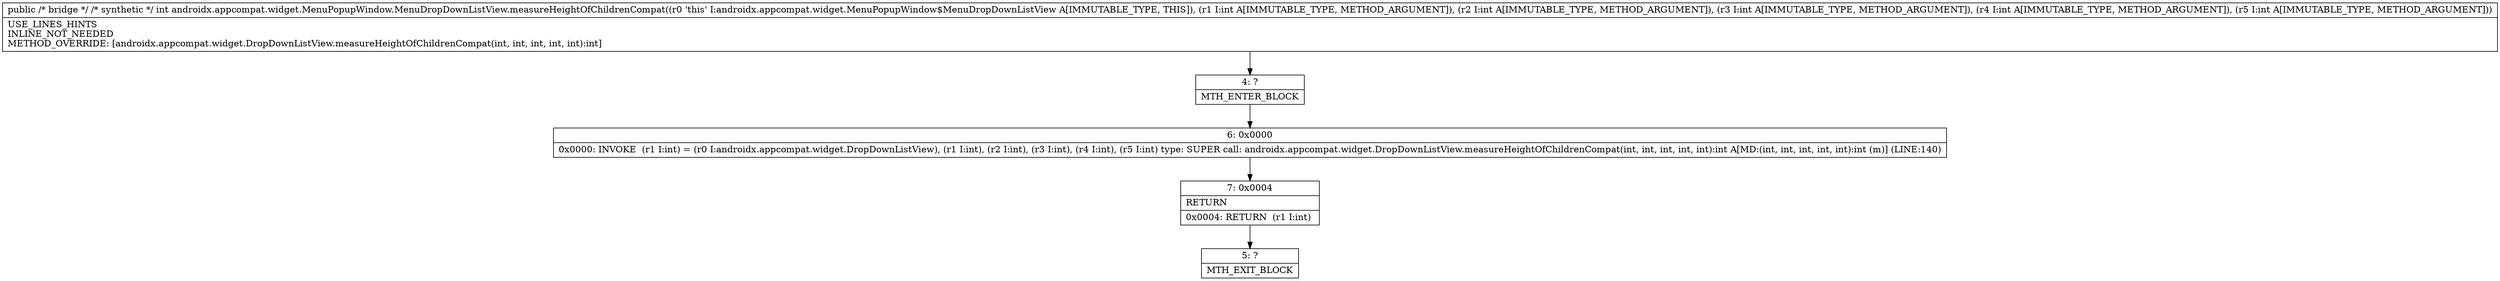 digraph "CFG forandroidx.appcompat.widget.MenuPopupWindow.MenuDropDownListView.measureHeightOfChildrenCompat(IIIII)I" {
Node_4 [shape=record,label="{4\:\ ?|MTH_ENTER_BLOCK\l}"];
Node_6 [shape=record,label="{6\:\ 0x0000|0x0000: INVOKE  (r1 I:int) = (r0 I:androidx.appcompat.widget.DropDownListView), (r1 I:int), (r2 I:int), (r3 I:int), (r4 I:int), (r5 I:int) type: SUPER call: androidx.appcompat.widget.DropDownListView.measureHeightOfChildrenCompat(int, int, int, int, int):int A[MD:(int, int, int, int, int):int (m)] (LINE:140)\l}"];
Node_7 [shape=record,label="{7\:\ 0x0004|RETURN\l|0x0004: RETURN  (r1 I:int) \l}"];
Node_5 [shape=record,label="{5\:\ ?|MTH_EXIT_BLOCK\l}"];
MethodNode[shape=record,label="{public \/* bridge *\/ \/* synthetic *\/ int androidx.appcompat.widget.MenuPopupWindow.MenuDropDownListView.measureHeightOfChildrenCompat((r0 'this' I:androidx.appcompat.widget.MenuPopupWindow$MenuDropDownListView A[IMMUTABLE_TYPE, THIS]), (r1 I:int A[IMMUTABLE_TYPE, METHOD_ARGUMENT]), (r2 I:int A[IMMUTABLE_TYPE, METHOD_ARGUMENT]), (r3 I:int A[IMMUTABLE_TYPE, METHOD_ARGUMENT]), (r4 I:int A[IMMUTABLE_TYPE, METHOD_ARGUMENT]), (r5 I:int A[IMMUTABLE_TYPE, METHOD_ARGUMENT]))  | USE_LINES_HINTS\lINLINE_NOT_NEEDED\lMETHOD_OVERRIDE: [androidx.appcompat.widget.DropDownListView.measureHeightOfChildrenCompat(int, int, int, int, int):int]\l}"];
MethodNode -> Node_4;Node_4 -> Node_6;
Node_6 -> Node_7;
Node_7 -> Node_5;
}

